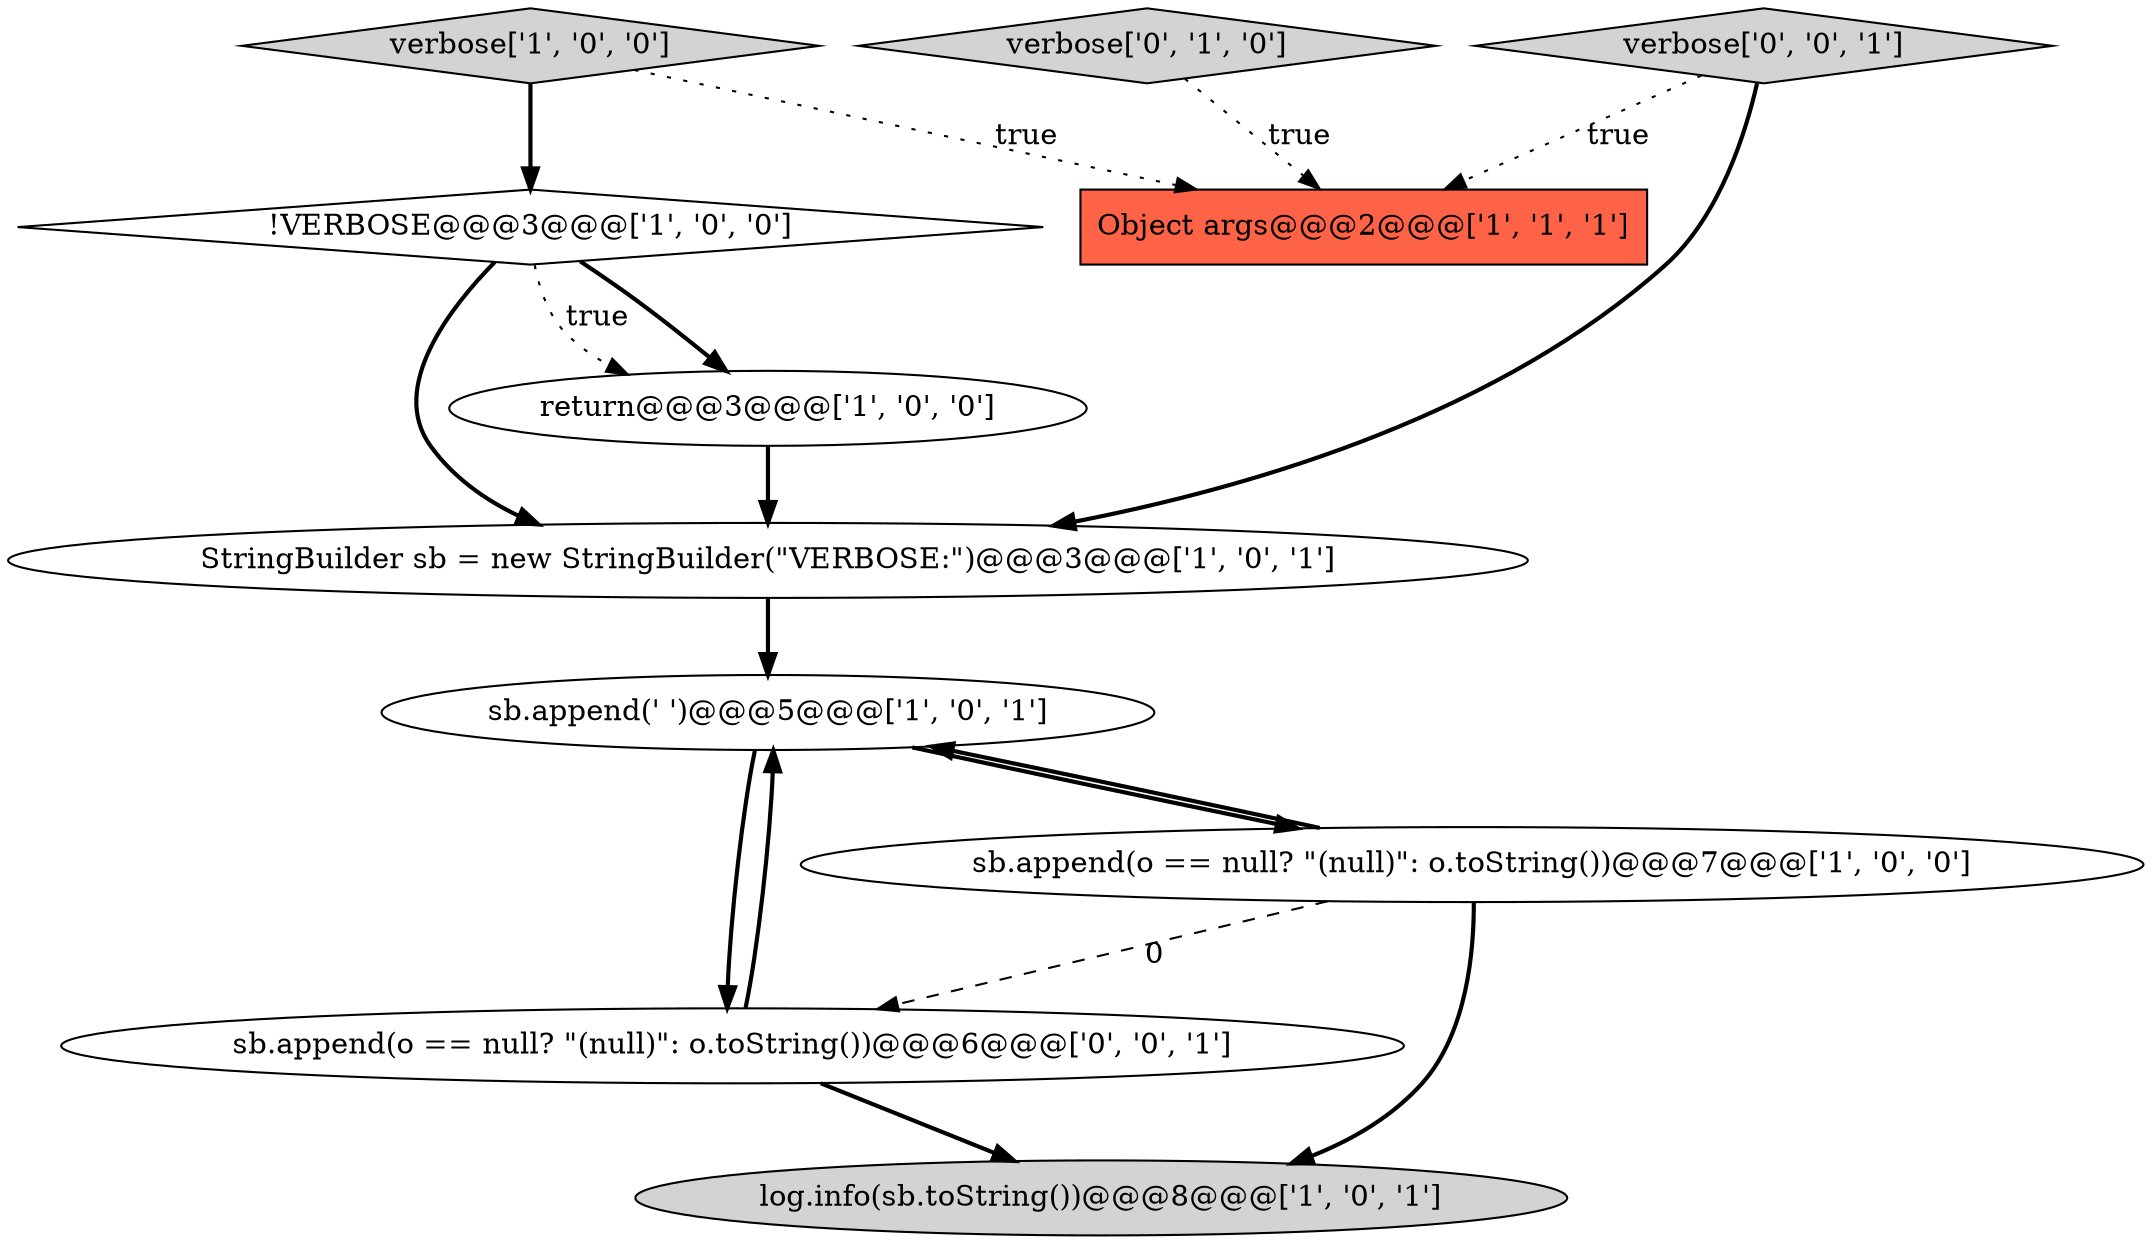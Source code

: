 digraph {
1 [style = filled, label = "Object args@@@2@@@['1', '1', '1']", fillcolor = tomato, shape = box image = "AAA0AAABBB1BBB"];
8 [style = filled, label = "verbose['0', '1', '0']", fillcolor = lightgray, shape = diamond image = "AAA0AAABBB2BBB"];
2 [style = filled, label = "verbose['1', '0', '0']", fillcolor = lightgray, shape = diamond image = "AAA0AAABBB1BBB"];
9 [style = filled, label = "verbose['0', '0', '1']", fillcolor = lightgray, shape = diamond image = "AAA0AAABBB3BBB"];
4 [style = filled, label = "log.info(sb.toString())@@@8@@@['1', '0', '1']", fillcolor = lightgray, shape = ellipse image = "AAA0AAABBB1BBB"];
3 [style = filled, label = "return@@@3@@@['1', '0', '0']", fillcolor = white, shape = ellipse image = "AAA0AAABBB1BBB"];
10 [style = filled, label = "sb.append(o == null? \"(null)\": o.toString())@@@6@@@['0', '0', '1']", fillcolor = white, shape = ellipse image = "AAA0AAABBB3BBB"];
5 [style = filled, label = "StringBuilder sb = new StringBuilder(\"VERBOSE:\")@@@3@@@['1', '0', '1']", fillcolor = white, shape = ellipse image = "AAA0AAABBB1BBB"];
6 [style = filled, label = "sb.append(' ')@@@5@@@['1', '0', '1']", fillcolor = white, shape = ellipse image = "AAA0AAABBB1BBB"];
7 [style = filled, label = "sb.append(o == null? \"(null)\": o.toString())@@@7@@@['1', '0', '0']", fillcolor = white, shape = ellipse image = "AAA0AAABBB1BBB"];
0 [style = filled, label = "!VERBOSE@@@3@@@['1', '0', '0']", fillcolor = white, shape = diamond image = "AAA0AAABBB1BBB"];
9->5 [style = bold, label=""];
0->3 [style = bold, label=""];
8->1 [style = dotted, label="true"];
7->10 [style = dashed, label="0"];
3->5 [style = bold, label=""];
2->0 [style = bold, label=""];
0->3 [style = dotted, label="true"];
7->4 [style = bold, label=""];
5->6 [style = bold, label=""];
6->7 [style = bold, label=""];
2->1 [style = dotted, label="true"];
10->6 [style = bold, label=""];
6->10 [style = bold, label=""];
7->6 [style = bold, label=""];
0->5 [style = bold, label=""];
9->1 [style = dotted, label="true"];
10->4 [style = bold, label=""];
}
